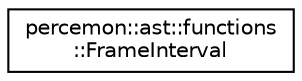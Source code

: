 digraph "Graphical Class Hierarchy"
{
 // LATEX_PDF_SIZE
  edge [fontname="Helvetica",fontsize="10",labelfontname="Helvetica",labelfontsize="10"];
  node [fontname="Helvetica",fontsize="10",shape=record];
  rankdir="LR";
  Node0 [label="percemon::ast::functions\l::FrameInterval",height=0.2,width=0.4,color="black", fillcolor="white", style="filled",URL="$structpercemon_1_1ast_1_1functions_1_1FrameInterval.html",tooltip=" "];
}
